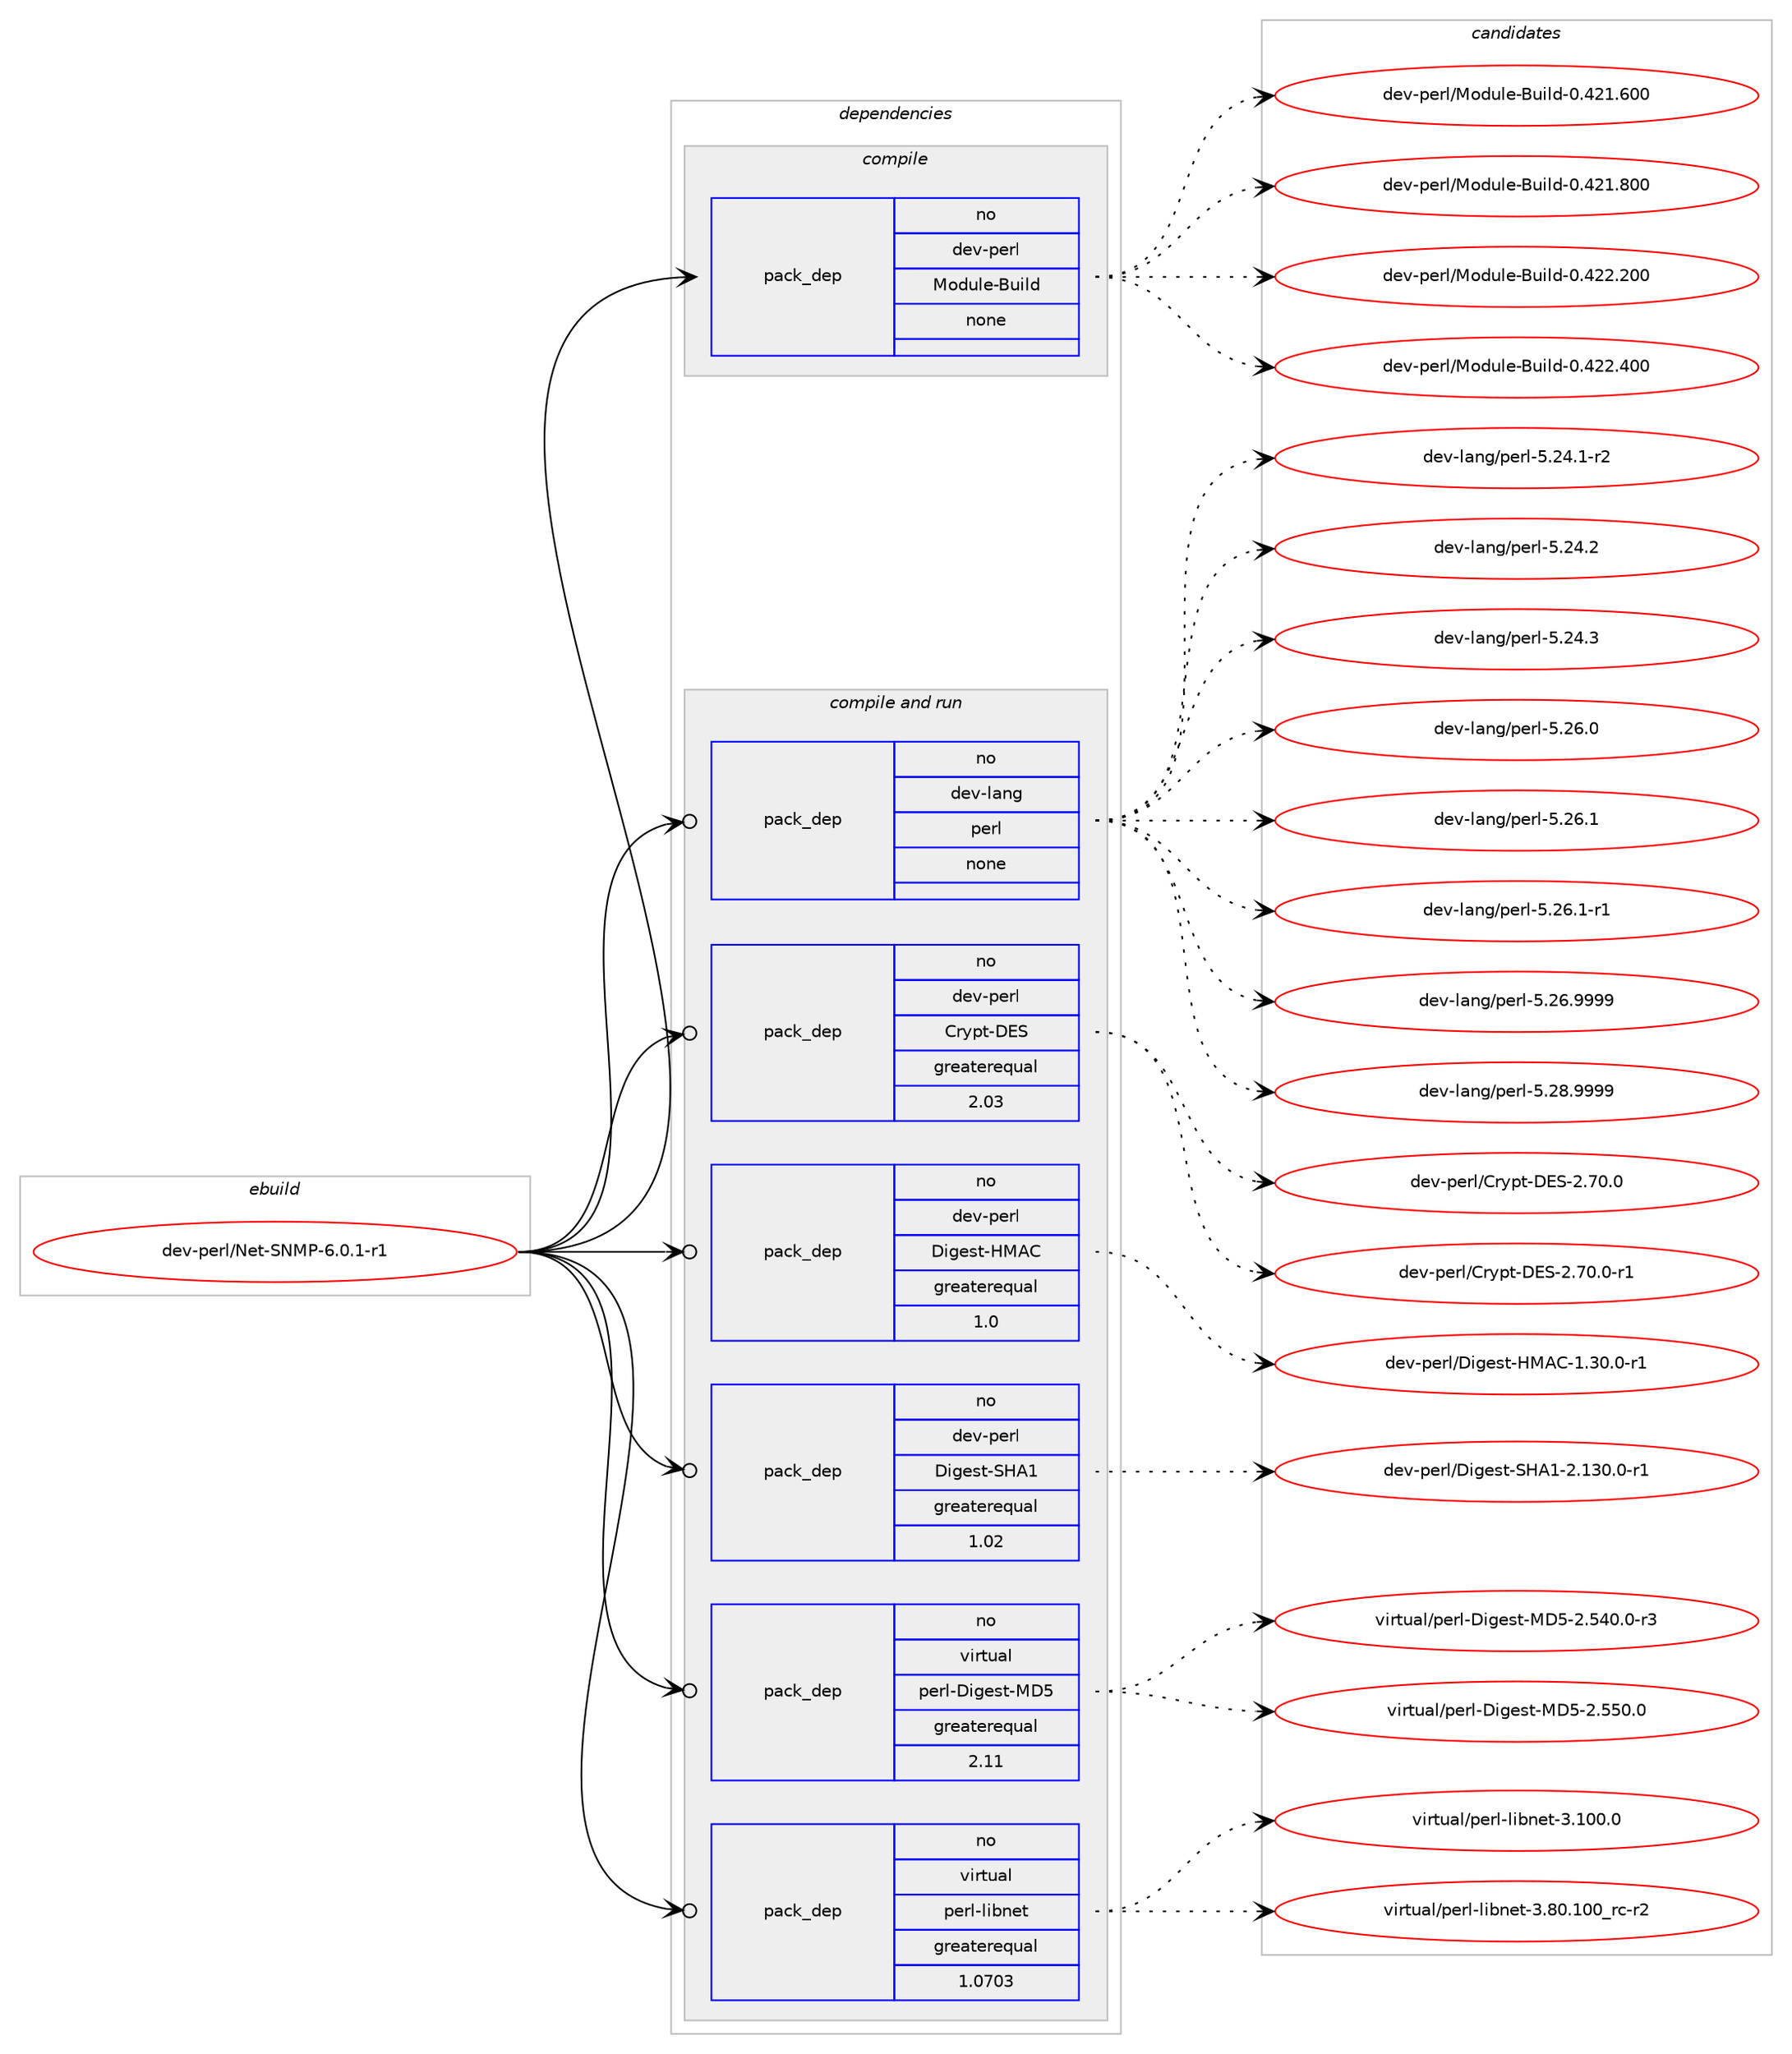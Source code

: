digraph prolog {

# *************
# Graph options
# *************

newrank=true;
concentrate=true;
compound=true;
graph [rankdir=LR,fontname=Helvetica,fontsize=10,ranksep=1.5];#, ranksep=2.5, nodesep=0.2];
edge  [arrowhead=vee];
node  [fontname=Helvetica,fontsize=10];

# **********
# The ebuild
# **********

subgraph cluster_leftcol {
color=gray;
rank=same;
label=<<i>ebuild</i>>;
id [label="dev-perl/Net-SNMP-6.0.1-r1", color=red, width=4, href="../dev-perl/Net-SNMP-6.0.1-r1.svg"];
}

# ****************
# The dependencies
# ****************

subgraph cluster_midcol {
color=gray;
label=<<i>dependencies</i>>;
subgraph cluster_compile {
fillcolor="#eeeeee";
style=filled;
label=<<i>compile</i>>;
subgraph pack104860 {
dependency136323 [label=<<TABLE BORDER="0" CELLBORDER="1" CELLSPACING="0" CELLPADDING="4" WIDTH="220"><TR><TD ROWSPAN="6" CELLPADDING="30">pack_dep</TD></TR><TR><TD WIDTH="110">no</TD></TR><TR><TD>dev-perl</TD></TR><TR><TD>Module-Build</TD></TR><TR><TD>none</TD></TR><TR><TD></TD></TR></TABLE>>, shape=none, color=blue];
}
id:e -> dependency136323:w [weight=20,style="solid",arrowhead="vee"];
}
subgraph cluster_compileandrun {
fillcolor="#eeeeee";
style=filled;
label=<<i>compile and run</i>>;
subgraph pack104861 {
dependency136324 [label=<<TABLE BORDER="0" CELLBORDER="1" CELLSPACING="0" CELLPADDING="4" WIDTH="220"><TR><TD ROWSPAN="6" CELLPADDING="30">pack_dep</TD></TR><TR><TD WIDTH="110">no</TD></TR><TR><TD>dev-lang</TD></TR><TR><TD>perl</TD></TR><TR><TD>none</TD></TR><TR><TD></TD></TR></TABLE>>, shape=none, color=blue];
}
id:e -> dependency136324:w [weight=20,style="solid",arrowhead="odotvee"];
subgraph pack104862 {
dependency136325 [label=<<TABLE BORDER="0" CELLBORDER="1" CELLSPACING="0" CELLPADDING="4" WIDTH="220"><TR><TD ROWSPAN="6" CELLPADDING="30">pack_dep</TD></TR><TR><TD WIDTH="110">no</TD></TR><TR><TD>dev-perl</TD></TR><TR><TD>Crypt-DES</TD></TR><TR><TD>greaterequal</TD></TR><TR><TD>2.03</TD></TR></TABLE>>, shape=none, color=blue];
}
id:e -> dependency136325:w [weight=20,style="solid",arrowhead="odotvee"];
subgraph pack104863 {
dependency136326 [label=<<TABLE BORDER="0" CELLBORDER="1" CELLSPACING="0" CELLPADDING="4" WIDTH="220"><TR><TD ROWSPAN="6" CELLPADDING="30">pack_dep</TD></TR><TR><TD WIDTH="110">no</TD></TR><TR><TD>dev-perl</TD></TR><TR><TD>Digest-HMAC</TD></TR><TR><TD>greaterequal</TD></TR><TR><TD>1.0</TD></TR></TABLE>>, shape=none, color=blue];
}
id:e -> dependency136326:w [weight=20,style="solid",arrowhead="odotvee"];
subgraph pack104864 {
dependency136327 [label=<<TABLE BORDER="0" CELLBORDER="1" CELLSPACING="0" CELLPADDING="4" WIDTH="220"><TR><TD ROWSPAN="6" CELLPADDING="30">pack_dep</TD></TR><TR><TD WIDTH="110">no</TD></TR><TR><TD>dev-perl</TD></TR><TR><TD>Digest-SHA1</TD></TR><TR><TD>greaterequal</TD></TR><TR><TD>1.02</TD></TR></TABLE>>, shape=none, color=blue];
}
id:e -> dependency136327:w [weight=20,style="solid",arrowhead="odotvee"];
subgraph pack104865 {
dependency136328 [label=<<TABLE BORDER="0" CELLBORDER="1" CELLSPACING="0" CELLPADDING="4" WIDTH="220"><TR><TD ROWSPAN="6" CELLPADDING="30">pack_dep</TD></TR><TR><TD WIDTH="110">no</TD></TR><TR><TD>virtual</TD></TR><TR><TD>perl-Digest-MD5</TD></TR><TR><TD>greaterequal</TD></TR><TR><TD>2.11</TD></TR></TABLE>>, shape=none, color=blue];
}
id:e -> dependency136328:w [weight=20,style="solid",arrowhead="odotvee"];
subgraph pack104866 {
dependency136329 [label=<<TABLE BORDER="0" CELLBORDER="1" CELLSPACING="0" CELLPADDING="4" WIDTH="220"><TR><TD ROWSPAN="6" CELLPADDING="30">pack_dep</TD></TR><TR><TD WIDTH="110">no</TD></TR><TR><TD>virtual</TD></TR><TR><TD>perl-libnet</TD></TR><TR><TD>greaterequal</TD></TR><TR><TD>1.0703</TD></TR></TABLE>>, shape=none, color=blue];
}
id:e -> dependency136329:w [weight=20,style="solid",arrowhead="odotvee"];
}
subgraph cluster_run {
fillcolor="#eeeeee";
style=filled;
label=<<i>run</i>>;
}
}

# **************
# The candidates
# **************

subgraph cluster_choices {
rank=same;
color=gray;
label=<<i>candidates</i>>;

subgraph choice104860 {
color=black;
nodesep=1;
choice100101118451121011141084777111100117108101456611710510810045484652504946544848 [label="dev-perl/Module-Build-0.421.600", color=red, width=4,href="../dev-perl/Module-Build-0.421.600.svg"];
choice100101118451121011141084777111100117108101456611710510810045484652504946564848 [label="dev-perl/Module-Build-0.421.800", color=red, width=4,href="../dev-perl/Module-Build-0.421.800.svg"];
choice100101118451121011141084777111100117108101456611710510810045484652505046504848 [label="dev-perl/Module-Build-0.422.200", color=red, width=4,href="../dev-perl/Module-Build-0.422.200.svg"];
choice100101118451121011141084777111100117108101456611710510810045484652505046524848 [label="dev-perl/Module-Build-0.422.400", color=red, width=4,href="../dev-perl/Module-Build-0.422.400.svg"];
dependency136323:e -> choice100101118451121011141084777111100117108101456611710510810045484652504946544848:w [style=dotted,weight="100"];
dependency136323:e -> choice100101118451121011141084777111100117108101456611710510810045484652504946564848:w [style=dotted,weight="100"];
dependency136323:e -> choice100101118451121011141084777111100117108101456611710510810045484652505046504848:w [style=dotted,weight="100"];
dependency136323:e -> choice100101118451121011141084777111100117108101456611710510810045484652505046524848:w [style=dotted,weight="100"];
}
subgraph choice104861 {
color=black;
nodesep=1;
choice100101118451089711010347112101114108455346505246494511450 [label="dev-lang/perl-5.24.1-r2", color=red, width=4,href="../dev-lang/perl-5.24.1-r2.svg"];
choice10010111845108971101034711210111410845534650524650 [label="dev-lang/perl-5.24.2", color=red, width=4,href="../dev-lang/perl-5.24.2.svg"];
choice10010111845108971101034711210111410845534650524651 [label="dev-lang/perl-5.24.3", color=red, width=4,href="../dev-lang/perl-5.24.3.svg"];
choice10010111845108971101034711210111410845534650544648 [label="dev-lang/perl-5.26.0", color=red, width=4,href="../dev-lang/perl-5.26.0.svg"];
choice10010111845108971101034711210111410845534650544649 [label="dev-lang/perl-5.26.1", color=red, width=4,href="../dev-lang/perl-5.26.1.svg"];
choice100101118451089711010347112101114108455346505446494511449 [label="dev-lang/perl-5.26.1-r1", color=red, width=4,href="../dev-lang/perl-5.26.1-r1.svg"];
choice10010111845108971101034711210111410845534650544657575757 [label="dev-lang/perl-5.26.9999", color=red, width=4,href="../dev-lang/perl-5.26.9999.svg"];
choice10010111845108971101034711210111410845534650564657575757 [label="dev-lang/perl-5.28.9999", color=red, width=4,href="../dev-lang/perl-5.28.9999.svg"];
dependency136324:e -> choice100101118451089711010347112101114108455346505246494511450:w [style=dotted,weight="100"];
dependency136324:e -> choice10010111845108971101034711210111410845534650524650:w [style=dotted,weight="100"];
dependency136324:e -> choice10010111845108971101034711210111410845534650524651:w [style=dotted,weight="100"];
dependency136324:e -> choice10010111845108971101034711210111410845534650544648:w [style=dotted,weight="100"];
dependency136324:e -> choice10010111845108971101034711210111410845534650544649:w [style=dotted,weight="100"];
dependency136324:e -> choice100101118451089711010347112101114108455346505446494511449:w [style=dotted,weight="100"];
dependency136324:e -> choice10010111845108971101034711210111410845534650544657575757:w [style=dotted,weight="100"];
dependency136324:e -> choice10010111845108971101034711210111410845534650564657575757:w [style=dotted,weight="100"];
}
subgraph choice104862 {
color=black;
nodesep=1;
choice1001011184511210111410847671141211121164568698345504655484648 [label="dev-perl/Crypt-DES-2.70.0", color=red, width=4,href="../dev-perl/Crypt-DES-2.70.0.svg"];
choice10010111845112101114108476711412111211645686983455046554846484511449 [label="dev-perl/Crypt-DES-2.70.0-r1", color=red, width=4,href="../dev-perl/Crypt-DES-2.70.0-r1.svg"];
dependency136325:e -> choice1001011184511210111410847671141211121164568698345504655484648:w [style=dotted,weight="100"];
dependency136325:e -> choice10010111845112101114108476711412111211645686983455046554846484511449:w [style=dotted,weight="100"];
}
subgraph choice104863 {
color=black;
nodesep=1;
choice1001011184511210111410847681051031011151164572776567454946514846484511449 [label="dev-perl/Digest-HMAC-1.30.0-r1", color=red, width=4,href="../dev-perl/Digest-HMAC-1.30.0-r1.svg"];
dependency136326:e -> choice1001011184511210111410847681051031011151164572776567454946514846484511449:w [style=dotted,weight="100"];
}
subgraph choice104864 {
color=black;
nodesep=1;
choice100101118451121011141084768105103101115116458372654945504649514846484511449 [label="dev-perl/Digest-SHA1-2.130.0-r1", color=red, width=4,href="../dev-perl/Digest-SHA1-2.130.0-r1.svg"];
dependency136327:e -> choice100101118451121011141084768105103101115116458372654945504649514846484511449:w [style=dotted,weight="100"];
}
subgraph choice104865 {
color=black;
nodesep=1;
choice118105114116117971084711210111410845681051031011151164577685345504653524846484511451 [label="virtual/perl-Digest-MD5-2.540.0-r3", color=red, width=4,href="../virtual/perl-Digest-MD5-2.540.0-r3.svg"];
choice11810511411611797108471121011141084568105103101115116457768534550465353484648 [label="virtual/perl-Digest-MD5-2.550.0", color=red, width=4,href="../virtual/perl-Digest-MD5-2.550.0.svg"];
dependency136328:e -> choice118105114116117971084711210111410845681051031011151164577685345504653524846484511451:w [style=dotted,weight="100"];
dependency136328:e -> choice11810511411611797108471121011141084568105103101115116457768534550465353484648:w [style=dotted,weight="100"];
}
subgraph choice104866 {
color=black;
nodesep=1;
choice118105114116117971084711210111410845108105981101011164551464948484648 [label="virtual/perl-libnet-3.100.0", color=red, width=4,href="../virtual/perl-libnet-3.100.0.svg"];
choice1181051141161179710847112101114108451081059811010111645514656484649484895114994511450 [label="virtual/perl-libnet-3.80.100_rc-r2", color=red, width=4,href="../virtual/perl-libnet-3.80.100_rc-r2.svg"];
dependency136329:e -> choice118105114116117971084711210111410845108105981101011164551464948484648:w [style=dotted,weight="100"];
dependency136329:e -> choice1181051141161179710847112101114108451081059811010111645514656484649484895114994511450:w [style=dotted,weight="100"];
}
}

}
